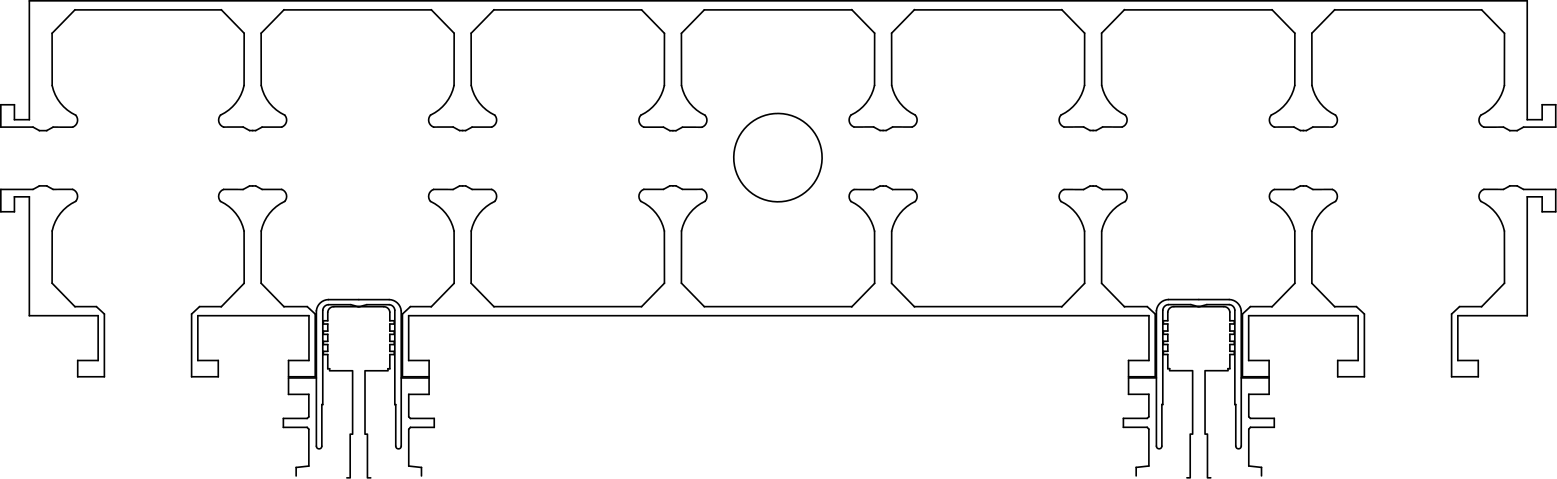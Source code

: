 <?xml version="1.0"?>
<!DOCTYPE ipe SYSTEM "ipe.dtd">
<ipe version="70005" creator="Ipe 7.1.4">
<info created="D:20150716211205" modified="D:20150717142606"/>
<ipestyle name="basic">
<symbol name="arrow/arc(spx)">
<path stroke="sym-stroke" fill="sym-stroke" pen="sym-pen">
0 0 m
-1 0.333 l
-1 -0.333 l
h
</path>
</symbol>
<symbol name="arrow/farc(spx)">
<path stroke="sym-stroke" fill="white" pen="sym-pen">
0 0 m
-1 0.333 l
-1 -0.333 l
h
</path>
</symbol>
<symbol name="mark/circle(sx)" transformations="translations">
<path fill="sym-stroke">
0.6 0 0 0.6 0 0 e
0.4 0 0 0.4 0 0 e
</path>
</symbol>
<symbol name="mark/disk(sx)" transformations="translations">
<path fill="sym-stroke">
0.6 0 0 0.6 0 0 e
</path>
</symbol>
<symbol name="mark/fdisk(sfx)" transformations="translations">
<group>
<path fill="sym-fill">
0.5 0 0 0.5 0 0 e
</path>
<path fill="sym-stroke" fillrule="eofill">
0.6 0 0 0.6 0 0 e
0.4 0 0 0.4 0 0 e
</path>
</group>
</symbol>
<symbol name="mark/box(sx)" transformations="translations">
<path fill="sym-stroke" fillrule="eofill">
-0.6 -0.6 m
0.6 -0.6 l
0.6 0.6 l
-0.6 0.6 l
h
-0.4 -0.4 m
0.4 -0.4 l
0.4 0.4 l
-0.4 0.4 l
h
</path>
</symbol>
<symbol name="mark/square(sx)" transformations="translations">
<path fill="sym-stroke">
-0.6 -0.6 m
0.6 -0.6 l
0.6 0.6 l
-0.6 0.6 l
h
</path>
</symbol>
<symbol name="mark/fsquare(sfx)" transformations="translations">
<group>
<path fill="sym-fill">
-0.5 -0.5 m
0.5 -0.5 l
0.5 0.5 l
-0.5 0.5 l
h
</path>
<path fill="sym-stroke" fillrule="eofill">
-0.6 -0.6 m
0.6 -0.6 l
0.6 0.6 l
-0.6 0.6 l
h
-0.4 -0.4 m
0.4 -0.4 l
0.4 0.4 l
-0.4 0.4 l
h
</path>
</group>
</symbol>
<symbol name="mark/cross(sx)" transformations="translations">
<group>
<path fill="sym-stroke">
-0.43 -0.57 m
0.57 0.43 l
0.43 0.57 l
-0.57 -0.43 l
h
</path>
<path fill="sym-stroke">
-0.43 0.57 m
0.57 -0.43 l
0.43 -0.57 l
-0.57 0.43 l
h
</path>
</group>
</symbol>
<symbol name="arrow/fnormal(spx)">
<path stroke="sym-stroke" fill="white" pen="sym-pen">
0 0 m
-1 0.333 l
-1 -0.333 l
h
</path>
</symbol>
<symbol name="arrow/pointed(spx)">
<path stroke="sym-stroke" fill="sym-stroke" pen="sym-pen">
0 0 m
-1 0.333 l
-0.8 0 l
-1 -0.333 l
h
</path>
</symbol>
<symbol name="arrow/fpointed(spx)">
<path stroke="sym-stroke" fill="white" pen="sym-pen">
0 0 m
-1 0.333 l
-0.8 0 l
-1 -0.333 l
h
</path>
</symbol>
<symbol name="arrow/linear(spx)">
<path stroke="sym-stroke" pen="sym-pen">
-1 0.333 m
0 0 l
-1 -0.333 l
</path>
</symbol>
<symbol name="arrow/fdouble(spx)">
<path stroke="sym-stroke" fill="white" pen="sym-pen">
0 0 m
-1 0.333 l
-1 -0.333 l
h
-1 0 m
-2 0.333 l
-2 -0.333 l
h
</path>
</symbol>
<symbol name="arrow/double(spx)">
<path stroke="sym-stroke" fill="sym-stroke" pen="sym-pen">
0 0 m
-1 0.333 l
-1 -0.333 l
h
-1 0 m
-2 0.333 l
-2 -0.333 l
h
</path>
</symbol>
<pen name="heavier" value="0.8"/>
<pen name="fat" value="1.2"/>
<pen name="ultrafat" value="2"/>
<symbolsize name="large" value="5"/>
<symbolsize name="small" value="2"/>
<symbolsize name="tiny" value="1.1"/>
<arrowsize name="large" value="10"/>
<arrowsize name="small" value="5"/>
<arrowsize name="tiny" value="3"/>
<color name="red" value="1 0 0"/>
<color name="green" value="0 1 0"/>
<color name="blue" value="0 0 1"/>
<color name="yellow" value="1 1 0"/>
<color name="orange" value="1 0.647 0"/>
<color name="gold" value="1 0.843 0"/>
<color name="purple" value="0.627 0.125 0.941"/>
<color name="gray" value="0.745"/>
<color name="brown" value="0.647 0.165 0.165"/>
<color name="navy" value="0 0 0.502"/>
<color name="pink" value="1 0.753 0.796"/>
<color name="seagreen" value="0.18 0.545 0.341"/>
<color name="turquoise" value="0.251 0.878 0.816"/>
<color name="violet" value="0.933 0.51 0.933"/>
<color name="darkblue" value="0 0 0.545"/>
<color name="darkcyan" value="0 0.545 0.545"/>
<color name="darkgray" value="0.663"/>
<color name="darkgreen" value="0 0.392 0"/>
<color name="darkmagenta" value="0.545 0 0.545"/>
<color name="darkorange" value="1 0.549 0"/>
<color name="darkred" value="0.545 0 0"/>
<color name="lightblue" value="0.678 0.847 0.902"/>
<color name="lightcyan" value="0.878 1 1"/>
<color name="lightgray" value="0.827"/>
<color name="lightgreen" value="0.565 0.933 0.565"/>
<color name="lightyellow" value="1 1 0.878"/>
<dashstyle name="dashed" value="[4] 0"/>
<dashstyle name="dotted" value="[1 3] 0"/>
<dashstyle name="dash dotted" value="[4 2 1 2] 0"/>
<dashstyle name="dash dot dotted" value="[4 2 1 2 1 2] 0"/>
<textsize name="large" value="\large"/>
<textsize name="Large" value="\Large"/>
<textsize name="LARGE" value="\LARGE"/>
<textsize name="huge" value="\huge"/>
<textsize name="Huge" value="\Huge"/>
<textsize name="small" value="\small"/>
<textsize name="footnote" value="\footnotesize"/>
<textsize name="tiny" value="\tiny"/>
<textstyle name="center" begin="\begin{center}" end="\end{center}"/>
<textstyle name="itemize" begin="\begin{itemize}" end="\end{itemize}"/>
<textstyle name="item" begin="\begin{itemize}\item{}" end="\end{itemize}"/>
<gridsize name="4 pts" value="4"/>
<gridsize name="8 pts (~3 mm)" value="8"/>
<gridsize name="16 pts (~6 mm)" value="16"/>
<gridsize name="32 pts (~12 mm)" value="32"/>
<gridsize name="10 pts (~3.5 mm)" value="10"/>
<gridsize name="20 pts (~7 mm)" value="20"/>
<gridsize name="14 pts (~5 mm)" value="14"/>
<gridsize name="28 pts (~10 mm)" value="28"/>
<gridsize name="56 pts (~20 mm)" value="56"/>
<anglesize name="90 deg" value="90"/>
<anglesize name="60 deg" value="60"/>
<anglesize name="45 deg" value="45"/>
<anglesize name="30 deg" value="30"/>
<anglesize name="22.5 deg" value="22.5"/>
<tiling name="falling" angle="-60" step="4" width="1"/>
<tiling name="rising" angle="30" step="4" width="1"/>
</ipestyle>
<page>
<layer name="alpha"/>
<view layers="alpha" active="alpha"/>
<path layer="alpha" stroke="black" pen="0.6" cap="1">
49.0254 599.06 m
56.7126 599.06 l
93.861 599.06 m
101.711 599.06 l
124.218 599.06 m
132.623 599.06 l
169.761 599.06 m
177.311 599.06 l
199.818 599.06 m
252.982 599.06 l
275.558 599.06 m
328.711 599.06 l
351.16 599.06 m
404.309 599.06 l
426.763 599.06 m
435.027 599.06 l
472.161 599.06 m
479.984 599.06 l
502.473 599.06 m
510.315 599.06 l
547.461 599.06 m
555.408 599.06 l
</path>
<path stroke="black" pen="0.6" cap="1">
261.211 607.501 m
252.947 599.024 l
</path>
<path stroke="black" pen="0.6" cap="1">
261.211 607.501 m
261.183 626.304 l
</path>
<path stroke="black" pen="0.6" cap="1">
261.183 626.304 m
15.2113 0 0 15.2113 246.295 623.184 252.703 636.98 a
</path>
<path stroke="black" pen="0.6" cap="1">
252.703 636.98 m
2.67979 0 0 -2.67979 254.704 638.763 253.796 641.285 a
</path>
<path stroke="black" pen="0.6" cap="1">
253.796 641.285 m
260.845 641.275 l
</path>
<path stroke="black" pen="0.6" cap="1">
260.845 641.275 m
263.176 642.543 l
</path>
<path stroke="black" pen="0.6" cap="1">
263.176 642.543 m
264.322 642.543 l
</path>
<path matrix="-1 0 0 1 528.533 0.00665393" stroke="black" pen="0.6" cap="1">
261.211 607.501 m
252.947 599.024 l
</path>
<path matrix="-1 0 0 1 528.533 0.00665393" stroke="black" pen="0.6" cap="1">
261.211 607.501 m
261.183 626.304 l
</path>
<path matrix="-1 0 0 1 528.533 0.00665393" stroke="black" pen="0.6" cap="1">
261.183 626.304 m
15.2113 0 0 15.2113 246.295 623.184 252.703 636.98 a
</path>
<path matrix="-1 0 0 1 528.533 0.00665393" stroke="black" pen="0.6" cap="1">
252.703 636.98 m
2.67979 0 0 -2.67979 254.704 638.763 253.796 641.285 a
</path>
<path matrix="-1 0 0 1 528.533 0.00665393" stroke="black" pen="0.6" cap="1">
253.796 641.285 m
260.845 641.275 l
</path>
<path matrix="-1 0 0 1 528.533 0.00665393" stroke="black" pen="0.6" cap="1">
260.845 641.275 m
263.176 642.543 l
</path>
<path matrix="-1 0 0 1 528.533 0.00665393" stroke="black" pen="0.6" cap="1">
263.176 642.543 m
264.322 642.543 l
</path>
<path matrix="1 0 0 1 -75.7053 -0.0353415" stroke="black" pen="0.6" cap="1">
261.211 607.501 m
252.947 599.024 l
</path>
<path matrix="1 0 0 1 -75.7053 -0.0353415" stroke="black" pen="0.6" cap="1">
261.211 607.501 m
261.183 626.304 l
</path>
<path matrix="1 0 0 1 -75.7053 -0.0353415" stroke="black" pen="0.6" cap="1">
261.183 626.304 m
15.2113 0 0 15.2113 246.295 623.184 252.703 636.98 a
</path>
<path matrix="1 0 0 1 -75.7053 -0.0353415" stroke="black" pen="0.6" cap="1">
252.703 636.98 m
2.67979 0 0 -2.67979 254.704 638.763 253.796 641.285 a
</path>
<path matrix="1 0 0 1 -75.7053 -0.0353415" stroke="black" pen="0.6" cap="1">
253.796 641.285 m
260.845 641.275 l
</path>
<path matrix="1 0 0 1 -75.7053 -0.0353415" stroke="black" pen="0.6" cap="1">
260.845 641.275 m
263.176 642.543 l
</path>
<path matrix="1 0 0 1 -75.7053 -0.0353415" stroke="black" pen="0.6" cap="1">
263.176 642.543 m
264.322 642.543 l
</path>
<path matrix="-1 0 0 1 452.828 -0.0286876" stroke="black" pen="0.6" cap="1">
261.211 607.501 m
252.947 599.024 l
</path>
<path matrix="-1 0 0 1 452.828 -0.0286876" stroke="black" pen="0.6" cap="1">
261.211 607.501 m
261.183 626.304 l
</path>
<path matrix="-1 0 0 1 452.828 -0.0286876" stroke="black" pen="0.6" cap="1">
261.183 626.304 m
15.2113 0 0 15.2113 246.295 623.184 252.703 636.98 a
</path>
<path matrix="-1 0 0 1 452.828 -0.0286876" stroke="black" pen="0.6" cap="1">
252.703 636.98 m
2.67979 0 0 -2.67979 254.704 638.763 253.796 641.285 a
</path>
<path matrix="-1 0 0 1 452.828 -0.0286876" stroke="black" pen="0.6" cap="1">
253.796 641.285 m
260.845 641.275 l
</path>
<path matrix="-1 0 0 1 452.828 -0.0286876" stroke="black" pen="0.6" cap="1">
260.845 641.275 m
263.176 642.543 l
</path>
<path matrix="-1 0 0 1 452.828 -0.0286876" stroke="black" pen="0.6" cap="1">
263.176 642.543 m
264.322 642.543 l
</path>
<path matrix="1 0 0 1 -151.305 -0.0351654" stroke="black" pen="0.6" cap="1">
261.211 607.501 m
252.947 599.024 l
</path>
<path matrix="1 0 0 1 -151.305 -0.0351654" stroke="black" pen="0.6" cap="1">
261.211 607.501 m
261.183 626.304 l
</path>
<path matrix="1 0 0 1 -151.305 -0.0351654" stroke="black" pen="0.6" cap="1">
261.183 626.304 m
15.2113 0 0 15.2113 246.295 623.184 252.703 636.98 a
</path>
<path matrix="1 0 0 1 -151.305 -0.0351654" stroke="black" pen="0.6" cap="1">
252.703 636.98 m
2.67979 0 0 -2.67979 254.704 638.763 253.796 641.285 a
</path>
<path matrix="1 0 0 1 -151.305 -0.0351654" stroke="black" pen="0.6" cap="1">
253.796 641.285 m
260.845 641.275 l
</path>
<path matrix="1 0 0 1 -151.305 -0.0351654" stroke="black" pen="0.6" cap="1">
260.845 641.275 m
263.176 642.543 l
</path>
<path matrix="1 0 0 1 -151.305 -0.0351654" stroke="black" pen="0.6" cap="1">
263.176 642.543 m
264.322 642.543 l
</path>
<path matrix="-1 0 0 1 377.228 -0.0285115" stroke="black" pen="0.6" cap="1">
261.211 607.501 m
252.947 599.024 l
</path>
<path matrix="-1 0 0 1 377.228 -0.0285115" stroke="black" pen="0.6" cap="1">
261.211 607.501 m
261.183 626.304 l
</path>
<path matrix="-1 0 0 1 377.228 -0.0285115" stroke="black" pen="0.6" cap="1">
261.183 626.304 m
15.2113 0 0 15.2113 246.295 623.184 252.703 636.98 a
</path>
<path matrix="-1 0 0 1 377.228 -0.0285115" stroke="black" pen="0.6" cap="1">
252.703 636.98 m
2.67979 0 0 -2.67979 254.704 638.763 253.796 641.285 a
</path>
<path matrix="-1 0 0 1 377.228 -0.0285115" stroke="black" pen="0.6" cap="1">
253.796 641.285 m
260.845 641.275 l
</path>
<path matrix="-1 0 0 1 377.228 -0.0285115" stroke="black" pen="0.6" cap="1">
260.845 641.275 m
263.176 642.543 l
</path>
<path matrix="-1 0 0 1 377.228 -0.0285115" stroke="black" pen="0.6" cap="1">
263.176 642.543 m
264.322 642.543 l
</path>
<path matrix="1 0 0 1 75.6658 -0.0648632" stroke="black" pen="0.6" cap="1">
261.211 607.501 m
252.947 599.024 l
</path>
<path matrix="1 0 0 1 75.6658 -0.0648632" stroke="black" pen="0.6" cap="1">
261.211 607.501 m
261.183 626.304 l
</path>
<path matrix="1 0 0 1 75.6658 -0.0648632" stroke="black" pen="0.6" cap="1">
261.183 626.304 m
15.2113 0 0 15.2113 246.295 623.184 252.703 636.98 a
</path>
<path matrix="1 0 0 1 75.6658 -0.0648632" stroke="black" pen="0.6" cap="1">
252.703 636.98 m
2.67979 0 0 -2.67979 254.704 638.763 253.796 641.285 a
</path>
<path matrix="1 0 0 1 75.6658 -0.0648632" stroke="black" pen="0.6" cap="1">
253.796 641.285 m
260.845 641.275 l
</path>
<path matrix="1 0 0 1 75.6658 -0.0648632" stroke="black" pen="0.6" cap="1">
260.845 641.275 m
263.176 642.543 l
</path>
<path matrix="1 0 0 1 75.6658 -0.0648632" stroke="black" pen="0.6" cap="1">
263.176 642.543 m
264.322 642.543 l
</path>
<path matrix="-1 0 0 1 604.199 -0.0582092" stroke="black" pen="0.6" cap="1">
261.211 607.501 m
252.947 599.024 l
</path>
<path matrix="-1 0 0 1 604.199 -0.0582092" stroke="black" pen="0.6" cap="1">
261.211 607.501 m
261.183 626.304 l
</path>
<path matrix="-1 0 0 1 604.199 -0.0582092" stroke="black" pen="0.6" cap="1">
261.183 626.304 m
15.2113 0 0 15.2113 246.295 623.184 252.703 636.98 a
</path>
<path matrix="-1 0 0 1 604.199 -0.0582092" stroke="black" pen="0.6" cap="1">
252.703 636.98 m
2.67979 0 0 -2.67979 254.704 638.763 253.796 641.285 a
</path>
<path matrix="-1 0 0 1 604.199 -0.0582092" stroke="black" pen="0.6" cap="1">
253.796 641.285 m
260.845 641.275 l
</path>
<path matrix="-1 0 0 1 604.199 -0.0582092" stroke="black" pen="0.6" cap="1">
260.845 641.275 m
263.176 642.543 l
</path>
<path matrix="-1 0 0 1 604.199 -0.0582092" stroke="black" pen="0.6" cap="1">
263.176 642.543 m
264.322 642.543 l
</path>
<path matrix="1 0 0 1 151.266 -0.0623741" stroke="black" pen="0.6" cap="1">
261.211 607.501 m
252.947 599.024 l
</path>
<path matrix="1 0 0 1 151.266 -0.0623741" stroke="black" pen="0.6" cap="1">
261.211 607.501 m
261.183 626.304 l
</path>
<path matrix="1 0 0 1 151.266 -0.0623741" stroke="black" pen="0.6" cap="1">
261.183 626.304 m
15.2113 0 0 15.2113 246.295 623.184 252.703 636.98 a
</path>
<path matrix="1 0 0 1 151.266 -0.0623741" stroke="black" pen="0.6" cap="1">
252.703 636.98 m
2.67979 0 0 -2.67979 254.704 638.763 253.796 641.285 a
</path>
<path matrix="1 0 0 1 151.266 -0.0623741" stroke="black" pen="0.6" cap="1">
253.796 641.285 m
260.845 641.275 l
</path>
<path matrix="1 0 0 1 151.266 -0.0623741" stroke="black" pen="0.6" cap="1">
260.845 641.275 m
263.176 642.543 l
</path>
<path matrix="1 0 0 1 151.266 -0.0623741" stroke="black" pen="0.6" cap="1">
263.176 642.543 m
264.322 642.543 l
</path>
<path matrix="-1 0 0 1 679.799 -0.0557201" stroke="black" pen="0.6" cap="1">
261.211 607.501 m
252.947 599.024 l
</path>
<path matrix="-1 0 0 1 679.799 -0.0557201" stroke="black" pen="0.6" cap="1">
261.211 607.501 m
261.183 626.304 l
</path>
<path matrix="-1 0 0 1 679.799 -0.0557201" stroke="black" pen="0.6" cap="1">
261.183 626.304 m
15.2113 0 0 15.2113 246.295 623.184 252.703 636.98 a
</path>
<path matrix="-1 0 0 1 679.799 -0.0557201" stroke="black" pen="0.6" cap="1">
252.703 636.98 m
2.67979 0 0 -2.67979 254.704 638.763 253.796 641.285 a
</path>
<path matrix="-1 0 0 1 679.799 -0.0557201" stroke="black" pen="0.6" cap="1">
253.796 641.285 m
260.845 641.275 l
</path>
<path matrix="-1 0 0 1 679.799 -0.0557201" stroke="black" pen="0.6" cap="1">
260.845 641.275 m
263.176 642.543 l
</path>
<path matrix="-1 0 0 1 679.799 -0.0557201" stroke="black" pen="0.6" cap="1">
263.176 642.543 m
264.322 642.543 l
</path>
<path matrix="1 0 0 1 226.959 -0.0441042" stroke="black" pen="0.6" cap="1">
261.211 607.501 m
252.947 599.024 l
</path>
<path matrix="1 0 0 1 226.959 -0.0441042" stroke="black" pen="0.6" cap="1">
261.211 607.501 m
261.183 626.304 l
</path>
<path matrix="1 0 0 1 226.959 -0.0441042" stroke="black" pen="0.6" cap="1">
261.183 626.304 m
15.2113 0 0 15.2113 246.295 623.184 252.703 636.98 a
</path>
<path matrix="1 0 0 1 226.959 -0.0441042" stroke="black" pen="0.6" cap="1">
252.703 636.98 m
2.67979 0 0 -2.67979 254.704 638.763 253.796 641.285 a
</path>
<path matrix="1 0 0 1 226.959 -0.0441042" stroke="black" pen="0.6" cap="1">
253.796 641.285 m
260.845 641.275 l
</path>
<path matrix="1 0 0 1 226.959 -0.0441042" stroke="black" pen="0.6" cap="1">
260.845 641.275 m
263.176 642.543 l
</path>
<path matrix="1 0 0 1 226.959 -0.0441042" stroke="black" pen="0.6" cap="1">
263.176 642.543 m
264.322 642.543 l
</path>
<path matrix="-1 0 0 1 755.492 -0.0374502" stroke="black" pen="0.6" cap="1">
261.211 607.501 m
252.947 599.024 l
</path>
<path matrix="-1 0 0 1 755.492 -0.0374502" stroke="black" pen="0.6" cap="1">
261.211 607.501 m
261.183 626.304 l
</path>
<path matrix="-1 0 0 1 755.492 -0.0374502" stroke="black" pen="0.6" cap="1">
261.183 626.304 m
15.2113 0 0 15.2113 246.295 623.184 252.703 636.98 a
</path>
<path matrix="-1 0 0 1 755.492 -0.0374502" stroke="black" pen="0.6" cap="1">
252.703 636.98 m
2.67979 0 0 -2.67979 254.704 638.763 253.796 641.285 a
</path>
<path matrix="-1 0 0 1 755.492 -0.0374502" stroke="black" pen="0.6" cap="1">
253.796 641.285 m
260.845 641.275 l
</path>
<path matrix="-1 0 0 1 755.492 -0.0374502" stroke="black" pen="0.6" cap="1">
260.845 641.275 m
263.176 642.543 l
</path>
<path matrix="-1 0 0 1 755.492 -0.0374502" stroke="black" pen="0.6" cap="1">
263.176 642.543 m
264.322 642.543 l
</path>
<path stroke="black" pen="0.6" cap="1">
40.7614 607.489 m
49.0254 599.012 l
</path>
<path matrix="-1 0 0 1 301.972 -0.0116928" stroke="black" pen="0.6" cap="1">
261.211 607.501 m
261.183 626.304 l
</path>
<path matrix="-1 0 0 1 301.972 -0.0116928" stroke="black" pen="0.6" cap="1">
261.183 626.304 m
15.2113 0 0 15.2113 246.295 623.184 252.703 636.98 a
</path>
<path matrix="-1 0 0 1 301.972 -0.0116928" stroke="black" pen="0.6" cap="1">
252.703 636.98 m
2.67979 0 0 -2.67979 254.704 638.763 253.796 641.285 a
</path>
<path matrix="-1 0 0 1 301.972 -0.0116928" stroke="black" pen="0.6" cap="1">
253.796 641.285 m
260.845 641.275 l
</path>
<path matrix="-1 0 0 1 301.972 -0.0116928" stroke="black" pen="0.6" cap="1">
260.845 641.275 m
263.176 642.543 l
</path>
<path matrix="1 0 0 1 0.1 0" stroke="black" pen="0.6" cap="1">
38.7964 642.531 m
36.05 642.531 l
</path>
<path matrix="1 0 0 1 -226.949 -0.0115943" stroke="black" pen="0.6" cap="1">
260.845 641.275 m
263.176 642.543 l
</path>
<path stroke="black" pen="0.6" cap="1">
33.896 641.26 m
22.309 641.26 l
</path>
<path stroke="black" pen="0.6" cap="1">
22.309 641.26 m
22.309 633.206 l
</path>
<path stroke="black" pen="0.6" cap="1">
22.309 633.206 m
27.2027 633.206 l
</path>
<path stroke="black" pen="0.6" cap="1">
32.5748 638.595 m
32.5748 595.8 l
</path>
<path stroke="black" pen="0.6" cap="1">
32.5748 638.595 m
27.2027 638.595 l
</path>
<path stroke="black" pen="0.6" cap="1">
27.2027 638.595 m
27.2027 633.206 l
</path>
<path matrix="1 0 0 1 302.414 -0.0118619" stroke="black" pen="0.6" cap="1">
261.211 607.501 m
252.947 599.024 l
</path>
<path matrix="1 0 0 1 302.414 -0.0118619" stroke="black" pen="0.6" cap="1">
261.211 607.501 m
261.183 626.304 l
</path>
<path matrix="1 0 0 1 302.414 -0.0118619" stroke="black" pen="0.6" cap="1">
261.183 626.304 m
15.2113 0 0 15.2113 246.295 623.184 252.703 636.98 a
</path>
<path matrix="1 0 0 1 302.414 -0.0118619" stroke="black" pen="0.6" cap="1">
252.703 636.98 m
2.67979 0 0 -2.67979 254.704 638.763 253.796 641.285 a
</path>
<path matrix="1 0 0 1 302.414 -0.0118619" stroke="black" pen="0.6" cap="1">
253.796 641.285 m
260.845 641.275 l
</path>
<path matrix="1 0 0 1 302.414 -0.0118619" stroke="black" pen="0.6" cap="1">
260.845 641.275 m
263.176 642.543 l
</path>
<path matrix="-1 0 0 1 604.286 -0.00016908" stroke="black" pen="0.6" cap="1">
38.7964 642.531 m
36.05 642.531 l
</path>
<path matrix="-1 0 0 1 831.335 -0.0117634" stroke="black" pen="0.6" cap="1">
260.845 641.275 m
263.176 642.543 l
</path>
<path matrix="-1 0 0 1 604.386 -0.00016908" stroke="black" pen="0.6" cap="1">
33.896 641.26 m
22.309 641.26 l
</path>
<path matrix="-1 0 0 1 604.386 -0.00016908" stroke="black" pen="0.6" cap="1">
22.309 641.26 m
22.309 633.206 l
</path>
<path matrix="-1 0 0 1 604.386 -0.00016908" stroke="black" pen="0.6" cap="1">
22.309 633.206 m
27.2027 633.206 l
</path>
<path stroke="black" pen="0.6" cap="1">
571.811 638.595 m
571.811 595.8 l
</path>
<path matrix="-1 0 0 1 604.386 -0.00016908" stroke="black" pen="0.6" cap="1">
32.5748 638.595 m
27.2027 638.595 l
</path>
<path matrix="-1 0 0 1 604.386 -0.00016908" stroke="black" pen="0.6" cap="1">
27.2027 638.595 m
27.2027 633.206 l
</path>
<path matrix="1 0 0 1 -0.4 1.3" stroke="black" pen="0.6" cap="1">
0.265908 15.9013 -15.9013 0.265908 302.466 651.396 e
</path>
<path stroke="black" pen="0.6" cap="1">
32.5748 595.8 m
57.3408 595.8 l
93.2332 595.8 m
133.241 595.8 l
169.133 595.8 m
435.641 595.8 l
471.533 595.8 m
510.941 595.8 l
546.833 595.8 m
571.811 595.8 l
</path>
<path stroke="black" pen="0.6" cap="1">
59.586 596.399 m
59.586 573.808 l
</path>
<path stroke="black" pen="0.6" cap="1">
57.3408 579.667 m
49.9884 579.667 l
</path>
<path stroke="black" pen="0.6" cap="1">
49.9884 579.667 m
49.9884 573.808 l
</path>
<path stroke="black" pen="0.6" cap="1">
59.586 596.399 m
56.7126 599.06 l
</path>
<path stroke="black" pen="0.6" cap="1">
57.3408 595.8 m
57.3408 579.667 l
</path>
<path stroke="black" pen="0.6" cap="1">
49.9884 573.808 m
59.586 573.808 l
</path>
<path matrix="-1 0 0 1 150.574 0.00037986" stroke="black" pen="0.6" cap="1">
59.586 596.399 m
59.586 573.808 l
</path>
<path matrix="-1 0 0 1 150.574 0.00037986" stroke="black" pen="0.6" cap="1">
57.3408 579.667 m
49.9884 579.667 l
</path>
<path matrix="-1 0 0 1 150.574 0.00037986" stroke="black" pen="0.6" cap="1">
49.9884 579.667 m
49.9884 573.808 l
</path>
<path matrix="-1 0 0 1 150.574 0.00037986" stroke="black" pen="0.6" cap="1">
59.586 596.399 m
56.7126 599.06 l
</path>
<path matrix="-1 0 0 1 150.574 0.00037986" stroke="black" pen="0.6" cap="1">
57.3408 595.8 m
57.3408 579.667 l
</path>
<path matrix="-1 0 0 1 150.574 0.00037986" stroke="black" pen="0.6" cap="1">
49.9884 573.808 m
59.586 573.808 l
</path>
<path matrix="1 0 0 1 75.8999 -0.00004234" stroke="black" pen="0.6" cap="1">
59.586 596.399 m
59.586 573.808 l
</path>
<path matrix="1 0 0 1 75.8999 -0.00004234" stroke="black" pen="0.6" cap="1">
57.3408 579.667 m
49.9884 579.667 l
</path>
<path matrix="1 0 0 1 75.8999 -0.00004234" stroke="black" pen="0.6" cap="1">
49.9884 579.667 m
49.9884 573.808 l
</path>
<path stroke="black" pen="0.6" cap="1">
135.486 596.399 m
132.613 599.06 l
</path>
<path stroke="black" pen="0.6" cap="1">
133.241 595.8 m
133.241 579.667 l
</path>
<path matrix="1 0 0 1 75.8999 -0.00004234" stroke="black" pen="0.6" cap="1">
49.9884 573.808 m
59.586 573.808 l
</path>
<path matrix="-1 0 0 1 226.474 0.00033752" stroke="black" pen="0.6" cap="1">
59.586 596.399 m
59.586 573.808 l
</path>
<path matrix="-1 0 0 1 226.474 0.00033752" stroke="black" pen="0.6" cap="1">
57.3408 579.667 m
49.9884 579.667 l
</path>
<path matrix="-1 0 0 1 226.474 0.00033752" stroke="black" pen="0.6" cap="1">
49.9884 579.667 m
49.9884 573.808 l
</path>
<path matrix="-1 0 0 1 226.474 0.00033752" stroke="black" pen="0.6" cap="1">
59.586 596.399 m
56.7126 599.06 l
</path>
<path matrix="-1 0 0 1 226.474 0.00033752" stroke="black" pen="0.6" cap="1">
57.3408 595.8 m
57.3408 579.667 l
</path>
<path matrix="-1 0 0 1 226.474 0.00033752" stroke="black" pen="0.6" cap="1">
49.9884 573.808 m
59.586 573.808 l
</path>
<path matrix="1 0 0 1 378.3 -0.00019247" stroke="black" pen="0.6" cap="1">
59.586 596.399 m
59.586 573.808 l
</path>
<path matrix="1 0 0 1 378.3 -0.00019247" stroke="black" pen="0.6" cap="1">
57.3408 579.667 m
49.9884 579.667 l
</path>
<path matrix="1 0 0 1 378.3 -0.00019247" stroke="black" pen="0.6" cap="1">
49.9884 579.667 m
49.9884 573.808 l
</path>
<path matrix="1 0 0 1 378.3 -0.00019247" stroke="black" pen="0.6" cap="1">
59.586 596.399 m
56.7126 599.06 l
</path>
<path stroke="black" pen="0.6" cap="1">
435.641 595.8 m
435.641 579.667 l
</path>
<path matrix="1 0 0 1 378.3 -0.00019247" stroke="black" pen="0.6" cap="1">
49.9884 573.808 m
59.586 573.808 l
</path>
<path matrix="-1 0 0 1 528.874 0.00018739" stroke="black" pen="0.6" cap="1">
59.586 596.399 m
59.586 573.808 l
</path>
<path matrix="-1 0 0 1 528.874 0.00018739" stroke="black" pen="0.6" cap="1">
57.3408 579.667 m
49.9884 579.667 l
</path>
<path matrix="-1 0 0 1 528.874 0.00018739" stroke="black" pen="0.6" cap="1">
49.9884 579.667 m
49.9884 573.808 l
</path>
<path matrix="-1 0 0 1 528.874 0.00018739" stroke="black" pen="0.6" cap="1">
59.586 596.399 m
56.7126 599.06 l
</path>
<path matrix="-1 0 0 1 528.874 0.00018739" stroke="black" pen="0.6" cap="1">
57.3408 595.8 m
57.3408 579.667 l
</path>
<path matrix="-1 0 0 1 528.874 0.00018739" stroke="black" pen="0.6" cap="1">
49.9884 573.808 m
59.586 573.808 l
</path>
<path matrix="1 0 0 1 453.6 -0.00019155" stroke="black" pen="0.6" cap="1">
59.586 596.399 m
59.586 573.808 l
</path>
<path matrix="1 0 0 1 453.6 -0.00019155" stroke="black" pen="0.6" cap="1">
57.3408 579.667 m
49.9884 579.667 l
</path>
<path matrix="1 0 0 1 453.6 -0.00019155" stroke="black" pen="0.6" cap="1">
49.9884 579.667 m
49.9884 573.808 l
</path>
<path matrix="1 0 0 1 453.6 -0.00019155" stroke="black" pen="0.6" cap="1">
59.586 596.399 m
56.7126 599.06 l
</path>
<path stroke="black" pen="0.6" cap="1">
510.941 595.8 m
510.941 579.667 l
</path>
<path matrix="1 0 0 1 453.6 -0.00019155" stroke="black" pen="0.6" cap="1">
49.9884 573.808 m
59.586 573.808 l
</path>
<path matrix="-1 0 0 1 604.174 0.00018831" stroke="black" pen="0.6" cap="1">
59.586 596.399 m
59.586 573.808 l
</path>
<path matrix="-1 0 0 1 604.174 0.00018831" stroke="black" pen="0.6" cap="1">
57.3408 579.667 m
49.9884 579.667 l
</path>
<path matrix="-1 0 0 1 604.174 0.00018831" stroke="black" pen="0.6" cap="1">
49.9884 579.667 m
49.9884 573.808 l
</path>
<path matrix="-1 0 0 1 604.174 0.00018831" stroke="black" pen="0.6" cap="1">
59.586 596.399 m
56.7126 599.06 l
</path>
<path matrix="-1 0 0 1 604.174 0.00018831" stroke="black" pen="0.6" cap="1">
57.3408 595.8 m
57.3408 579.667 l
</path>
<path matrix="-1 0 0 1 604.174 0.00018831" stroke="black" pen="0.6" cap="1">
49.9884 573.808 m
59.586 573.808 l
</path>
<path matrix="1 0 0 -1 0 1304.95" stroke="black" pen="0.6" cap="1">
49.0254 599.06 m
101.711 599.06 l
124.218 599.06 m
177.311 599.06 l
199.818 599.06 m
252.982 599.06 l
275.558 599.06 m
328.711 599.06 l
351.16 599.06 m
404.309 599.06 l
426.763 599.06 m
479.984 599.06 l
502.473 599.06 m
555.408 599.06 l
</path>
<path matrix="1 0 0 -1 0 1304.95" stroke="black" pen="0.6" cap="1">
261.211 607.501 m
252.947 599.024 l
</path>
<path matrix="1 0 0 -1 0 1304.95" stroke="black" pen="0.6" cap="1">
261.211 607.501 m
261.183 626.304 l
</path>
<path matrix="1 0 0 -1 0 1304.95" stroke="black" pen="0.6" cap="1">
261.183 626.304 m
15.2113 0 0 15.2113 246.295 623.184 252.703 636.98 a
</path>
<path matrix="1 0 0 -1 0 1304.95" stroke="black" pen="0.6" cap="1">
252.703 636.98 m
2.67979 0 0 -2.67979 254.704 638.763 253.796 641.285 a
</path>
<path matrix="1 0 0 -1 0 1304.95" stroke="black" pen="0.6" cap="1">
253.796 641.285 m
260.845 641.275 l
</path>
<path matrix="1 0 0 -1 0 1304.95" stroke="black" pen="0.6" cap="1">
260.845 641.275 m
263.176 642.543 l
</path>
<path matrix="1 0 0 -1 0 1304.95" stroke="black" pen="0.6" cap="1">
263.176 642.543 m
264.322 642.543 l
</path>
<path matrix="-1 0 0 -1 528.533 1304.94" stroke="black" pen="0.6" cap="1">
261.211 607.501 m
252.947 599.024 l
</path>
<path matrix="-1 0 0 -1 528.533 1304.94" stroke="black" pen="0.6" cap="1">
261.211 607.501 m
261.183 626.304 l
</path>
<path matrix="-1 0 0 -1 528.533 1304.94" stroke="black" pen="0.6" cap="1">
261.183 626.304 m
15.2113 0 0 15.2113 246.295 623.184 252.703 636.98 a
</path>
<path matrix="-1 0 0 -1 528.533 1304.94" stroke="black" pen="0.6" cap="1">
252.703 636.98 m
2.67979 0 0 -2.67979 254.704 638.763 253.796 641.285 a
</path>
<path matrix="-1 0 0 -1 528.533 1304.94" stroke="black" pen="0.6" cap="1">
253.796 641.285 m
260.845 641.275 l
</path>
<path matrix="-1 0 0 -1 528.533 1304.94" stroke="black" pen="0.6" cap="1">
260.845 641.275 m
263.176 642.543 l
</path>
<path matrix="-1 0 0 -1 528.533 1304.94" stroke="black" pen="0.6" cap="1">
263.176 642.543 m
264.322 642.543 l
</path>
<path matrix="1 0 0 -1 -75.7053 1304.99" stroke="black" pen="0.6" cap="1">
261.211 607.501 m
252.947 599.024 l
</path>
<path matrix="1 0 0 -1 -75.7053 1304.99" stroke="black" pen="0.6" cap="1">
261.211 607.501 m
261.183 626.304 l
</path>
<path matrix="1 0 0 -1 -75.7053 1304.99" stroke="black" pen="0.6" cap="1">
261.183 626.304 m
15.2113 0 0 15.2113 246.295 623.184 252.703 636.98 a
</path>
<path matrix="1 0 0 -1 -75.7053 1304.99" stroke="black" pen="0.6" cap="1">
252.703 636.98 m
2.67979 0 0 -2.67979 254.704 638.763 253.796 641.285 a
</path>
<path matrix="1 0 0 -1 -75.7053 1304.99" stroke="black" pen="0.6" cap="1">
253.796 641.285 m
260.845 641.275 l
</path>
<path matrix="1 0 0 -1 -75.7053 1304.99" stroke="black" pen="0.6" cap="1">
260.845 641.275 m
263.176 642.543 l
</path>
<path matrix="1 0 0 -1 -75.7053 1304.99" stroke="black" pen="0.6" cap="1">
263.176 642.543 m
264.322 642.543 l
</path>
<path matrix="-1 0 0 -1 452.828 1304.98" stroke="black" pen="0.6" cap="1">
261.211 607.501 m
252.947 599.024 l
</path>
<path matrix="-1 0 0 -1 452.828 1304.98" stroke="black" pen="0.6" cap="1">
261.211 607.501 m
261.183 626.304 l
</path>
<path matrix="-1 0 0 -1 452.828 1304.98" stroke="black" pen="0.6" cap="1">
261.183 626.304 m
15.2113 0 0 15.2113 246.295 623.184 252.703 636.98 a
</path>
<path matrix="-1 0 0 -1 452.828 1304.98" stroke="black" pen="0.6" cap="1">
252.703 636.98 m
2.67979 0 0 -2.67979 254.704 638.763 253.796 641.285 a
</path>
<path matrix="-1 0 0 -1 452.828 1304.98" stroke="black" pen="0.6" cap="1">
253.796 641.285 m
260.845 641.275 l
</path>
<path matrix="-1 0 0 -1 452.828 1304.98" stroke="black" pen="0.6" cap="1">
260.845 641.275 m
263.176 642.543 l
</path>
<path matrix="-1 0 0 -1 452.828 1304.98" stroke="black" pen="0.6" cap="1">
263.176 642.543 m
264.322 642.543 l
</path>
<path matrix="1 0 0 -1 -151.305 1304.99" stroke="black" pen="0.6" cap="1">
261.211 607.501 m
252.947 599.024 l
</path>
<path matrix="1 0 0 -1 -151.305 1304.99" stroke="black" pen="0.6" cap="1">
261.211 607.501 m
261.183 626.304 l
</path>
<path matrix="1 0 0 -1 -151.305 1304.99" stroke="black" pen="0.6" cap="1">
261.183 626.304 m
15.2113 0 0 15.2113 246.295 623.184 252.703 636.98 a
</path>
<path matrix="1 0 0 -1 -151.305 1304.99" stroke="black" pen="0.6" cap="1">
252.703 636.98 m
2.67979 0 0 -2.67979 254.704 638.763 253.796 641.285 a
</path>
<path matrix="1 0 0 -1 -151.305 1304.99" stroke="black" pen="0.6" cap="1">
253.796 641.285 m
260.845 641.275 l
</path>
<path matrix="1 0 0 -1 -151.305 1304.99" stroke="black" pen="0.6" cap="1">
260.845 641.275 m
263.176 642.543 l
</path>
<path matrix="1 0 0 -1 -151.305 1304.99" stroke="black" pen="0.6" cap="1">
263.176 642.543 m
264.322 642.543 l
</path>
<path matrix="-1 0 0 -1 377.228 1304.98" stroke="black" pen="0.6" cap="1">
261.211 607.501 m
252.947 599.024 l
</path>
<path matrix="-1 0 0 -1 377.228 1304.98" stroke="black" pen="0.6" cap="1">
261.211 607.501 m
261.183 626.304 l
</path>
<path matrix="-1 0 0 -1 377.228 1304.98" stroke="black" pen="0.6" cap="1">
261.183 626.304 m
15.2113 0 0 15.2113 246.295 623.184 252.703 636.98 a
</path>
<path matrix="-1 0 0 -1 377.228 1304.98" stroke="black" pen="0.6" cap="1">
252.703 636.98 m
2.67979 0 0 -2.67979 254.704 638.763 253.796 641.285 a
</path>
<path matrix="-1 0 0 -1 377.228 1304.98" stroke="black" pen="0.6" cap="1">
253.796 641.285 m
260.845 641.275 l
</path>
<path matrix="-1 0 0 -1 377.228 1304.98" stroke="black" pen="0.6" cap="1">
260.845 641.275 m
263.176 642.543 l
</path>
<path matrix="-1 0 0 -1 377.228 1304.98" stroke="black" pen="0.6" cap="1">
263.176 642.543 m
264.322 642.543 l
</path>
<path matrix="1 0 0 -1 75.6658 1305.01" stroke="black" pen="0.6" cap="1">
261.211 607.501 m
252.947 599.024 l
</path>
<path matrix="1 0 0 -1 75.6658 1305.01" stroke="black" pen="0.6" cap="1">
261.211 607.501 m
261.183 626.304 l
</path>
<path matrix="1 0 0 -1 75.6658 1305.01" stroke="black" pen="0.6" cap="1">
261.183 626.304 m
15.2113 0 0 15.2113 246.295 623.184 252.703 636.98 a
</path>
<path matrix="1 0 0 -1 75.6658 1305.01" stroke="black" pen="0.6" cap="1">
252.703 636.98 m
2.67979 0 0 -2.67979 254.704 638.763 253.796 641.285 a
</path>
<path matrix="1 0 0 -1 75.6658 1305.01" stroke="black" pen="0.6" cap="1">
253.796 641.285 m
260.845 641.275 l
</path>
<path matrix="1 0 0 -1 75.6658 1305.01" stroke="black" pen="0.6" cap="1">
260.845 641.275 m
263.176 642.543 l
</path>
<path matrix="1 0 0 -1 75.6658 1305.01" stroke="black" pen="0.6" cap="1">
263.176 642.543 m
264.322 642.543 l
</path>
<path matrix="-1 0 0 -1 604.199 1305.01" stroke="black" pen="0.6" cap="1">
261.211 607.501 m
252.947 599.024 l
</path>
<path matrix="-1 0 0 -1 604.199 1305.01" stroke="black" pen="0.6" cap="1">
261.211 607.501 m
261.183 626.304 l
</path>
<path matrix="-1 0 0 -1 604.199 1305.01" stroke="black" pen="0.6" cap="1">
261.183 626.304 m
15.2113 0 0 15.2113 246.295 623.184 252.703 636.98 a
</path>
<path matrix="-1 0 0 -1 604.199 1305.01" stroke="black" pen="0.6" cap="1">
252.703 636.98 m
2.67979 0 0 -2.67979 254.704 638.763 253.796 641.285 a
</path>
<path matrix="-1 0 0 -1 604.199 1305.01" stroke="black" pen="0.6" cap="1">
253.796 641.285 m
260.845 641.275 l
</path>
<path matrix="-1 0 0 -1 604.199 1305.01" stroke="black" pen="0.6" cap="1">
260.845 641.275 m
263.176 642.543 l
</path>
<path matrix="-1 0 0 -1 604.199 1305.01" stroke="black" pen="0.6" cap="1">
263.176 642.543 m
264.322 642.543 l
</path>
<path matrix="1 0 0 -1 151.266 1305.01" stroke="black" pen="0.6" cap="1">
261.211 607.501 m
252.947 599.024 l
</path>
<path matrix="1 0 0 -1 151.266 1305.01" stroke="black" pen="0.6" cap="1">
261.211 607.501 m
261.183 626.304 l
</path>
<path matrix="1 0 0 -1 151.266 1305.01" stroke="black" pen="0.6" cap="1">
261.183 626.304 m
15.2113 0 0 15.2113 246.295 623.184 252.703 636.98 a
</path>
<path matrix="1 0 0 -1 151.266 1305.01" stroke="black" pen="0.6" cap="1">
252.703 636.98 m
2.67979 0 0 -2.67979 254.704 638.763 253.796 641.285 a
</path>
<path matrix="1 0 0 -1 151.266 1305.01" stroke="black" pen="0.6" cap="1">
253.796 641.285 m
260.845 641.275 l
</path>
<path matrix="1 0 0 -1 151.266 1305.01" stroke="black" pen="0.6" cap="1">
260.845 641.275 m
263.176 642.543 l
</path>
<path matrix="1 0 0 -1 151.266 1305.01" stroke="black" pen="0.6" cap="1">
263.176 642.543 m
264.322 642.543 l
</path>
<path matrix="-1 0 0 -1 679.799 1305.01" stroke="black" pen="0.6" cap="1">
261.211 607.501 m
252.947 599.024 l
</path>
<path matrix="-1 0 0 -1 679.799 1305.01" stroke="black" pen="0.6" cap="1">
261.211 607.501 m
261.183 626.304 l
</path>
<path matrix="-1 0 0 -1 679.799 1305.01" stroke="black" pen="0.6" cap="1">
261.183 626.304 m
15.2113 0 0 15.2113 246.295 623.184 252.703 636.98 a
</path>
<path matrix="-1 0 0 -1 679.799 1305.01" stroke="black" pen="0.6" cap="1">
252.703 636.98 m
2.67979 0 0 -2.67979 254.704 638.763 253.796 641.285 a
</path>
<path matrix="-1 0 0 -1 679.799 1305.01" stroke="black" pen="0.6" cap="1">
253.796 641.285 m
260.845 641.275 l
</path>
<path matrix="-1 0 0 -1 679.799 1305.01" stroke="black" pen="0.6" cap="1">
260.845 641.275 m
263.176 642.543 l
</path>
<path matrix="-1 0 0 -1 679.799 1305.01" stroke="black" pen="0.6" cap="1">
263.176 642.543 m
264.322 642.543 l
</path>
<path matrix="1 0 0 -1 226.959 1304.99" stroke="black" pen="0.6" cap="1">
261.211 607.501 m
252.947 599.024 l
</path>
<path matrix="1 0 0 -1 226.959 1304.99" stroke="black" pen="0.6" cap="1">
261.211 607.501 m
261.183 626.304 l
</path>
<path matrix="1 0 0 -1 226.959 1304.99" stroke="black" pen="0.6" cap="1">
261.183 626.304 m
15.2113 0 0 15.2113 246.295 623.184 252.703 636.98 a
</path>
<path matrix="1 0 0 -1 226.959 1304.99" stroke="black" pen="0.6" cap="1">
252.703 636.98 m
2.67979 0 0 -2.67979 254.704 638.763 253.796 641.285 a
</path>
<path matrix="1 0 0 -1 226.959 1304.99" stroke="black" pen="0.6" cap="1">
253.796 641.285 m
260.845 641.275 l
</path>
<path matrix="1 0 0 -1 226.959 1304.99" stroke="black" pen="0.6" cap="1">
260.845 641.275 m
263.176 642.543 l
</path>
<path matrix="1 0 0 -1 226.959 1304.99" stroke="black" pen="0.6" cap="1">
263.176 642.543 m
264.322 642.543 l
</path>
<path matrix="-1 0 0 -1 755.492 1304.99" stroke="black" pen="0.6" cap="1">
261.211 607.501 m
252.947 599.024 l
</path>
<path matrix="-1 0 0 -1 755.492 1304.99" stroke="black" pen="0.6" cap="1">
261.211 607.501 m
261.183 626.304 l
</path>
<path matrix="-1 0 0 -1 755.492 1304.99" stroke="black" pen="0.6" cap="1">
261.183 626.304 m
15.2113 0 0 15.2113 246.295 623.184 252.703 636.98 a
</path>
<path matrix="-1 0 0 -1 755.492 1304.99" stroke="black" pen="0.6" cap="1">
252.703 636.98 m
2.67979 0 0 -2.67979 254.704 638.763 253.796 641.285 a
</path>
<path matrix="-1 0 0 -1 755.492 1304.99" stroke="black" pen="0.6" cap="1">
253.796 641.285 m
260.845 641.275 l
</path>
<path matrix="-1 0 0 -1 755.492 1304.99" stroke="black" pen="0.6" cap="1">
260.845 641.275 m
263.176 642.543 l
</path>
<path matrix="-1 0 0 -1 755.492 1304.99" stroke="black" pen="0.6" cap="1">
263.176 642.543 m
264.322 642.543 l
</path>
<path matrix="1 0 0 -1 0 1304.95" stroke="black" pen="0.6" cap="1">
40.7614 607.489 m
49.0254 599.012 l
</path>
<path matrix="-1 0 0 -1 301.972 1304.96" stroke="black" pen="0.6" cap="1">
261.211 607.501 m
261.183 626.304 l
</path>
<path matrix="-1 0 0 -1 301.972 1304.96" stroke="black" pen="0.6" cap="1">
261.183 626.304 m
15.2113 0 0 15.2113 246.295 623.184 252.703 636.98 a
</path>
<path matrix="-1 0 0 -1 301.972 1304.96" stroke="black" pen="0.6" cap="1">
252.703 636.98 m
2.67979 0 0 -2.67979 254.704 638.763 253.796 641.285 a
</path>
<path matrix="-1 0 0 -1 301.972 1304.96" stroke="black" pen="0.6" cap="1">
253.796 641.285 m
260.845 641.275 l
</path>
<path matrix="-1 0 0 -1 301.972 1304.96" stroke="black" pen="0.6" cap="1">
260.845 641.275 m
263.176 642.543 l
</path>
<path matrix="1 0 0 -1 0.1 1304.95" stroke="black" pen="0.6" cap="1">
38.7964 642.531 m
36.05 642.531 l
</path>
<path matrix="1 0 0 -1 -226.949 1304.96" stroke="black" pen="0.6" cap="1">
260.845 641.275 m
263.176 642.543 l
</path>
<path matrix="1 0 0 -1 0 1304.95" stroke="black" pen="0.6" cap="1">
33.896 641.26 m
22.309 641.26 l
</path>
<path matrix="1 0 0 -1 0 1304.95" stroke="black" pen="0.6" cap="1">
22.309 641.26 m
22.309 633.206 l
</path>
<path matrix="1 0 0 -1 0 1304.95" stroke="black" pen="0.6" cap="1">
22.309 633.206 m
27.2027 633.206 l
</path>
<path matrix="1 0 0 -1 0 1304.95" stroke="black" pen="0.6" cap="1">
32.5748 638.595 m
32.5748 595.8 l
</path>
<path matrix="1 0 0 -1 0 1304.95" stroke="black" pen="0.6" cap="1">
32.5748 638.595 m
27.2027 638.595 l
</path>
<path matrix="1 0 0 -1 0 1304.95" stroke="black" pen="0.6" cap="1">
27.2027 638.595 m
27.2027 633.206 l
</path>
<path matrix="1 0 0 -1 302.414 1304.96" stroke="black" pen="0.6" cap="1">
261.211 607.501 m
252.947 599.024 l
</path>
<path matrix="1 0 0 -1 302.414 1304.96" stroke="black" pen="0.6" cap="1">
261.211 607.501 m
261.183 626.304 l
</path>
<path matrix="1 0 0 -1 302.414 1304.96" stroke="black" pen="0.6" cap="1">
261.183 626.304 m
15.2113 0 0 15.2113 246.295 623.184 252.703 636.98 a
</path>
<path matrix="1 0 0 -1 302.414 1304.96" stroke="black" pen="0.6" cap="1">
252.703 636.98 m
2.67979 0 0 -2.67979 254.704 638.763 253.796 641.285 a
</path>
<path matrix="1 0 0 -1 302.414 1304.96" stroke="black" pen="0.6" cap="1">
253.796 641.285 m
260.845 641.275 l
</path>
<path matrix="1 0 0 -1 302.414 1304.96" stroke="black" pen="0.6" cap="1">
260.845 641.275 m
263.176 642.543 l
</path>
<path matrix="-1 0 0 -1 604.286 1304.95" stroke="black" pen="0.6" cap="1">
38.7964 642.531 m
36.05 642.531 l
</path>
<path matrix="-1 0 0 -1 831.335 1304.96" stroke="black" pen="0.6" cap="1">
260.845 641.275 m
263.176 642.543 l
</path>
<path matrix="-1 0 0 -1 604.386 1304.95" stroke="black" pen="0.6" cap="1">
33.896 641.26 m
22.309 641.26 l
</path>
<path matrix="-1 0 0 -1 604.386 1304.95" stroke="black" pen="0.6" cap="1">
22.309 641.26 m
22.309 633.206 l
</path>
<path matrix="-1 0 0 -1 604.386 1304.95" stroke="black" pen="0.6" cap="1">
22.309 633.206 m
27.2027 633.206 l
</path>
<path matrix="1 0 0 -1 0 1304.95" stroke="black" pen="0.6" cap="1">
571.811 638.595 m
571.811 595.8 l
</path>
<path matrix="-1 0 0 -1 604.386 1304.95" stroke="black" pen="0.6" cap="1">
32.5748 638.595 m
27.2027 638.595 l
</path>
<path matrix="-1 0 0 -1 604.386 1304.95" stroke="black" pen="0.6" cap="1">
27.2027 638.595 m
27.2027 633.206 l
</path>
<path matrix="1 0 0 -1 0 1304.95" stroke="black" pen="0.6" cap="1">
32.5748 595.8 m
571.811 595.8 l
</path>
<group matrix="1 0 0 1 -0.00874698 22.9681">
<path matrix="0.357904 0 0 0.357904 42.8145 414.425" stroke="black" pen="0.6" cap="1">
260.134 447.509 m
12.4781 0 0 -12.4781 272.554 446.306 272.231 458.78 a
</path>
<path matrix="0.357904 0 0 0.357904 42.8145 414.425" stroke="black" pen="0.6" cap="1">
272.231 458.78 m
302.802 458.78 l
</path>
<path matrix="0.357904 0 0 0.357904 42.8145 414.425" stroke="black" pen="0.6" cap="1">
260.134 447.509 m
260.134 311.298 l
</path>
<path matrix="0.357904 0 0 0.357904 42.8145 414.425" stroke="black" pen="0.6" cap="1">
260.134 311.298 m
2.73538 0 0 2.73538 262.868 311.372 265.63 311.298 a
</path>
<path matrix="0.357904 0 0 0.357904 42.8145 414.425" stroke="black" pen="0.6" cap="1">
265.63 311.298 m
265.63 353.173 l
</path>
<path matrix="0.357904 0 0 0.357904 42.8145 414.425" stroke="black" pen="0.6" cap="1">
265.63 353.173 m
266.565 353.173 l
</path>
<path matrix="0.357904 0 0 0.357904 42.8145 414.425" stroke="black" pen="0.6" cap="1">
266.565 353.173 m
266.574 448.087 l
</path>
<path matrix="0.357904 0 0 0.357904 42.8145 414.425" stroke="black" pen="0.6" cap="1">
266.574 448.087 m
6.07643 0 0 -6.07643 272.632 447.613 272.217 453.675 a
</path>
<path matrix="0.357904 0 0 0.357904 42.8145 414.425" stroke="black" pen="0.6" cap="1">
272.217 453.675 m
294.749 453.675 l
</path>
<path matrix="0.357904 0 0 0.357904 42.8145 414.425" stroke="black" pen="0.6" cap="1">
294.749 453.675 m
301.771 451.778 l
</path>
<path matrix="0.357904 0 0 0.357904 42.8145 414.425" stroke="black" pen="0.6" cap="1">
301.771 451.778 m
302.802 451.778 l
</path>
<path matrix="1 0 0 1 0 -23" stroke="black" pen="0.6" cap="1">
135.918 573.412 m
125.888 573.412 l
</path>
<path matrix="0.357904 0 0 0.357904 44.3821 414.425" stroke="black" pen="0.6" cap="1">
227.731 379.954 m
227.731 363.459 l
</path>
<path matrix="1 0 0 1 0 -23" stroke="black" pen="0.6" cap="1">
125.888 567.509 m
133.208 567.509 l
</path>
<path matrix="0.357904 0 0 0.357904 42.8145 414.425" stroke="black" pen="0.6" cap="1">
252.563 363.459 m
252.563 340.854 l
</path>
<path matrix="0.357904 0 0 0.357904 42.8145 414.425" stroke="black" pen="0.6" cap="1">
252.563 340.854 m
250.851 339.235 l
</path>
<path matrix="0.357904 0 0 0.357904 42.8145 414.425" stroke="black" pen="0.6" cap="1">
250.851 339.235 m
226.926 339.235 l
</path>
<path matrix="0.357904 0 0 0.357904 42.8145 414.425" stroke="black" pen="0.6" cap="1">
226.926 339.235 m
226.926 330.27 l
</path>
<path matrix="0.357904 0 0 0.357904 42.8145 414.425" stroke="black" pen="0.6" cap="1">
226.926 330.27 m
250.863 330.27 l
</path>
<path matrix="0.357904 0 0 0.357904 42.8145 414.425" stroke="black" pen="0.6" cap="1">
252.563 328.359 m
252.563 291.345 l
</path>
<path matrix="0.357904 0 0 0.357904 42.8145 414.425" stroke="black" pen="0.6" cap="1">
250.863 330.27 m
252.563 328.359 l
</path>
<path matrix="0.357904 0 0 0.357904 42.8145 414.425" stroke="black" pen="0.6" cap="1">
252.563 291.345 m
239.766 289.933 l
</path>
<path matrix="0.357904 0 0 0.357904 42.8145 414.425" stroke="black" pen="0.6" cap="1">
239.766 289.933 m
239.766 281.446 l
</path>
<path matrix="0.357904 0 0 0.357904 42.8145 414.425" stroke="black" pen="0.6" cap="1">
277.667 451.611 m
302.802 451.611 l
</path>
<path matrix="0.357904 0 0 0.357904 42.8145 414.425" stroke="black" pen="0.6" cap="1">
271.595 446.161 m
5.97303 0 0 -5.97303 277.545 445.639 277.667 451.611 a
</path>
<path matrix="0.357904 0 0 0.357904 42.8145 414.425" stroke="black" pen="0.6" cap="1">
271.595 446.161 m
271.595 437.462 l
</path>
<path matrix="0.357904 0 0 0.357904 42.8145 414.425" stroke="black" pen="0.6" cap="1">
271.595 437.462 m
267.168 437.462 l
</path>
<path matrix="0.357904 0 0 0.357904 42.8145 414.425" stroke="black" pen="0.6" cap="1">
267.168 437.462 m
267.168 434.194 l
</path>
<path matrix="0.357904 0 0 0.357904 42.8145 414.425" stroke="black" pen="0.6" cap="1">
267.168 434.194 m
271.595 434.194 l
</path>
<path matrix="0.357904 0 0 0.357904 42.8145 414.425" stroke="black" pen="0.6" cap="1">
271.595 434.194 m
271.595 427.1 l
</path>
<path matrix="0.357904 0 0 0.357904 42.8145 410.716" stroke="black" pen="0.6" cap="1">
271.595 437.462 m
267.168 437.462 l
</path>
<path matrix="0.357904 0 0 0.357904 42.8145 410.716" stroke="black" pen="0.6" cap="1">
267.168 437.462 m
267.168 434.194 l
</path>
<path matrix="0.357904 0 0 0.357904 42.8145 410.716" stroke="black" pen="0.6" cap="1">
267.168 434.194 m
271.595 434.194 l
</path>
<path matrix="0.357904 0 0 0.357904 42.8145 414.425" stroke="black" pen="0.6" cap="1">
271.595 423.832 m
271.595 416.8 l
</path>
<path matrix="0.357904 0 0 0.357904 42.8145 407.03" stroke="black" pen="0.6" cap="1">
271.595 437.462 m
267.168 437.462 l
</path>
<path matrix="0.357904 0 0 0.357904 42.8145 407.03" stroke="black" pen="0.6" cap="1">
267.168 437.462 m
267.168 434.194 l
</path>
<path matrix="0.357904 0 0 0.357904 42.8145 407.03" stroke="black" pen="0.6" cap="1">
267.168 434.194 m
271.595 434.194 l
</path>
<path matrix="0.357904 0 0 0.357904 42.8145 414.425" stroke="black" pen="0.6" cap="1">
271.595 413.531 m
271.595 406.738 l
</path>
<path matrix="0.357904 0 0 0.357904 42.8145 403.429" stroke="black" pen="0.6" cap="1">
271.595 437.462 m
267.168 437.462 l
</path>
<path matrix="0.357904 0 0 0.357904 42.8145 403.429" stroke="black" pen="0.6" cap="1">
267.168 437.462 m
267.168 434.194 l
</path>
<path matrix="0.357904 0 0 0.357904 42.8145 403.429" stroke="black" pen="0.6" cap="1">
267.168 434.194 m
271.595 434.194 l
</path>
<path matrix="0.357904 0 0 0.357904 42.8145 414.425" stroke="black" pen="0.6" cap="1">
271.595 403.469 m
271.595 389.235 l
</path>
<path matrix="0.357904 0 0 0.357904 42.8145 414.425" stroke="black" pen="0.6" cap="1">
271.595 389.235 m
273.448 389.235 l
</path>
<path matrix="0.357904 0 0 0.357904 42.8145 414.425" stroke="black" pen="0.6" cap="1">
273.448 389.235 m
273.448 387.187 l
296.566 387.187 l
296.566 323.408 l
294.119 323.408 l
294.119 279.474 l
290.867 279.474 l
</path>
<path matrix="-0.357904 0 0 0.357904 259.563 414.425" stroke="black" pen="0.6" cap="1">
260.134 447.509 m
12.4781 0 0 -12.4781 272.554 446.306 272.231 458.78 a
</path>
<path matrix="-0.357904 0 0 0.357904 259.563 414.425" stroke="black" pen="0.6" cap="1">
272.231 458.78 m
302.802 458.78 l
</path>
<path matrix="-0.357904 0 0 0.357904 259.563 414.425" stroke="black" pen="0.6" cap="1">
260.134 447.509 m
260.134 311.298 l
</path>
<path matrix="-0.357904 0 0 0.357904 259.563 414.425" stroke="black" pen="0.6" cap="1">
260.134 311.298 m
2.73538 0 0 2.73538 262.868 311.372 265.63 311.298 a
</path>
<path matrix="-0.357904 0 0 0.357904 259.563 414.425" stroke="black" pen="0.6" cap="1">
265.63 311.298 m
265.63 353.173 l
</path>
<path matrix="-0.357904 0 0 0.357904 259.563 414.425" stroke="black" pen="0.6" cap="1">
265.63 353.173 m
266.565 353.173 l
</path>
<path matrix="-0.357904 0 0 0.357904 259.563 414.425" stroke="black" pen="0.6" cap="1">
266.565 353.173 m
266.574 448.087 l
</path>
<path matrix="-0.357904 0 0 0.357904 259.563 414.425" stroke="black" pen="0.6" cap="1">
266.574 448.087 m
6.07643 0 0 -6.07643 272.632 447.613 272.217 453.675 a
</path>
<path matrix="-0.357904 0 0 0.357904 259.563 414.425" stroke="black" pen="0.6" cap="1">
272.217 453.675 m
294.749 453.675 l
</path>
<path matrix="-0.357904 0 0 0.357904 259.563 414.425" stroke="black" pen="0.6" cap="1">
294.749 453.675 m
301.771 451.778 l
</path>
<path matrix="-0.357904 0 0 0.357904 259.563 414.425" stroke="black" pen="0.6" cap="1">
301.771 451.778 m
302.802 451.778 l
</path>
<path matrix="1 0 0 1 0 -23" stroke="black" pen="0.6" cap="1">
166.46 573.412 m
176.486 573.412 l
</path>
<path matrix="-0.357904 0 0 0.357904 257.992 414.425" stroke="black" pen="0.6" cap="1">
227.731 379.954 m
227.731 363.459 l
</path>
<path matrix="1 0 0 1 0 -23" stroke="black" pen="0.6" cap="1">
176.486 567.509 m
169.169 567.509 l
</path>
<path matrix="-0.357904 0 0 0.357904 259.563 414.425" stroke="black" pen="0.6" cap="1">
252.563 363.459 m
252.563 340.854 l
</path>
<path matrix="-0.357904 0 0 0.357904 259.563 414.425" stroke="black" pen="0.6" cap="1">
252.563 340.854 m
250.851 339.235 l
</path>
<path matrix="-0.357904 0 0 0.357904 259.563 414.425" stroke="black" pen="0.6" cap="1">
250.851 339.235 m
226.926 339.235 l
</path>
<path matrix="-0.357904 0 0 0.357904 259.563 414.425" stroke="black" pen="0.6" cap="1">
226.926 339.235 m
226.926 330.27 l
</path>
<path matrix="-0.357904 0 0 0.357904 259.563 414.425" stroke="black" pen="0.6" cap="1">
226.926 330.27 m
250.863 330.27 l
</path>
<path matrix="-0.357904 0 0 0.357904 259.563 414.425" stroke="black" pen="0.6" cap="1">
252.563 328.359 m
252.563 291.345 l
</path>
<path matrix="-0.357904 0 0 0.357904 259.563 414.425" stroke="black" pen="0.6" cap="1">
250.863 330.27 m
252.563 328.359 l
</path>
<path matrix="-0.357904 0 0 0.357904 259.563 414.425" stroke="black" pen="0.6" cap="1">
252.563 291.345 m
239.766 289.933 l
</path>
<path matrix="-0.357904 0 0 0.357904 259.563 414.425" stroke="black" pen="0.6" cap="1">
239.766 289.933 m
239.766 281.446 l
</path>
<path matrix="-0.357904 0 0 0.357904 259.563 414.425" stroke="black" pen="0.6" cap="1">
277.667 451.611 m
302.802 451.611 l
</path>
<path matrix="-0.357904 0 0 0.357904 259.563 414.425" stroke="black" pen="0.6" cap="1">
271.595 446.161 m
5.97303 0 0 -5.97303 277.545 445.639 277.667 451.611 a
</path>
<path matrix="-0.357904 0 0 0.357904 259.563 414.425" stroke="black" pen="0.6" cap="1">
271.595 446.161 m
271.595 437.462 l
</path>
<path matrix="-0.357904 0 0 0.357904 259.563 414.425" stroke="black" pen="0.6" cap="1">
271.595 437.462 m
267.168 437.462 l
</path>
<path matrix="-0.357904 0 0 0.357904 259.563 414.425" stroke="black" pen="0.6" cap="1">
267.168 437.462 m
267.168 434.194 l
</path>
<path matrix="-0.357904 0 0 0.357904 259.563 414.425" stroke="black" pen="0.6" cap="1">
267.168 434.194 m
271.595 434.194 l
</path>
<path matrix="-0.357904 0 0 0.357904 259.563 414.425" stroke="black" pen="0.6" cap="1">
271.595 434.194 m
271.595 427.1 l
</path>
<path matrix="-0.357904 0 0 0.357904 259.563 410.716" stroke="black" pen="0.6" cap="1">
271.595 437.462 m
267.168 437.462 l
</path>
<path matrix="-0.357904 0 0 0.357904 259.563 410.716" stroke="black" pen="0.6" cap="1">
267.168 437.462 m
267.168 434.194 l
</path>
<path matrix="-0.357904 0 0 0.357904 259.563 410.716" stroke="black" pen="0.6" cap="1">
267.168 434.194 m
271.595 434.194 l
</path>
<path matrix="-0.357904 0 0 0.357904 259.563 414.425" stroke="black" pen="0.6" cap="1">
271.595 423.832 m
271.595 416.8 l
</path>
<path matrix="-0.357904 0 0 0.357904 259.563 407.03" stroke="black" pen="0.6" cap="1">
271.595 437.462 m
267.168 437.462 l
</path>
<path matrix="-0.357904 0 0 0.357904 259.563 407.03" stroke="black" pen="0.6" cap="1">
267.168 437.462 m
267.168 434.194 l
</path>
<path matrix="-0.357904 0 0 0.357904 259.563 407.03" stroke="black" pen="0.6" cap="1">
267.168 434.194 m
271.595 434.194 l
</path>
<path matrix="-0.357904 0 0 0.357904 259.563 414.425" stroke="black" pen="0.6" cap="1">
271.595 413.531 m
271.595 406.738 l
</path>
<path matrix="-0.357904 0 0 0.357904 259.563 403.429" stroke="black" pen="0.6" cap="1">
271.595 437.462 m
267.168 437.462 l
</path>
<path matrix="-0.357904 0 0 0.357904 259.563 403.429" stroke="black" pen="0.6" cap="1">
267.168 437.462 m
267.168 434.194 l
</path>
<path matrix="-0.357904 0 0 0.357904 259.563 403.429" stroke="black" pen="0.6" cap="1">
267.168 434.194 m
271.595 434.194 l
</path>
<path matrix="-0.357904 0 0 0.357904 259.563 414.425" stroke="black" pen="0.6" cap="1">
271.595 403.469 m
271.595 389.235 l
</path>
<path matrix="-0.357904 0 0 0.357904 259.563 414.425" stroke="black" pen="0.6" cap="1">
271.595 389.235 m
273.448 389.235 l
</path>
<path matrix="-0.357904 0 0 0.357904 259.563 414.425" stroke="black" pen="0.6" cap="1">
273.448 389.235 m
273.448 387.187 l
296.566 387.187 l
296.566 323.408 l
294.119 323.408 l
294.119 279.474 l
290.867 279.474 l
</path>
</group>
<group matrix="1 0 0 1 302.402 22.9905">
<path matrix="0.357904 0 0 0.357904 42.8145 414.425" stroke="black" pen="0.6" cap="1">
260.134 447.509 m
12.4781 0 0 -12.4781 272.554 446.306 272.231 458.78 a
</path>
<path matrix="0.357904 0 0 0.357904 42.8145 414.425" stroke="black" pen="0.6" cap="1">
272.231 458.78 m
302.802 458.78 l
</path>
<path matrix="0.357904 0 0 0.357904 42.8145 414.425" stroke="black" pen="0.6" cap="1">
260.134 447.509 m
260.134 311.298 l
</path>
<path matrix="0.357904 0 0 0.357904 42.8145 414.425" stroke="black" pen="0.6" cap="1">
260.134 311.298 m
2.73538 0 0 2.73538 262.868 311.372 265.63 311.298 a
</path>
<path matrix="0.357904 0 0 0.357904 42.8145 414.425" stroke="black" pen="0.6" cap="1">
265.63 311.298 m
265.63 353.173 l
</path>
<path matrix="0.357904 0 0 0.357904 42.8145 414.425" stroke="black" pen="0.6" cap="1">
265.63 353.173 m
266.565 353.173 l
</path>
<path matrix="0.357904 0 0 0.357904 42.8145 414.425" stroke="black" pen="0.6" cap="1">
266.565 353.173 m
266.574 448.087 l
</path>
<path matrix="0.357904 0 0 0.357904 42.8145 414.425" stroke="black" pen="0.6" cap="1">
266.574 448.087 m
6.07643 0 0 -6.07643 272.632 447.613 272.217 453.675 a
</path>
<path matrix="0.357904 0 0 0.357904 42.8145 414.425" stroke="black" pen="0.6" cap="1">
272.217 453.675 m
294.749 453.675 l
</path>
<path matrix="0.357904 0 0 0.357904 42.8145 414.425" stroke="black" pen="0.6" cap="1">
294.749 453.675 m
301.771 451.778 l
</path>
<path matrix="0.357904 0 0 0.357904 42.8145 414.425" stroke="black" pen="0.6" cap="1">
301.771 451.778 m
302.802 451.778 l
</path>
<path matrix="1 0 0 1 0 -23" stroke="black" pen="0.6" cap="1">
135.918 573.412 m
125.888 573.412 l
</path>
<path matrix="0.357904 0 0 0.357904 44.3821 414.425" stroke="black" pen="0.6" cap="1">
227.731 379.954 m
227.731 363.459 l
</path>
<path matrix="1 0 0 1 0 -23" stroke="black" pen="0.6" cap="1">
125.888 567.509 m
133.208 567.509 l
</path>
<path matrix="0.357904 0 0 0.357904 42.8145 414.425" stroke="black" pen="0.6" cap="1">
252.563 363.459 m
252.563 340.854 l
</path>
<path matrix="0.357904 0 0 0.357904 42.8145 414.425" stroke="black" pen="0.6" cap="1">
252.563 340.854 m
250.851 339.235 l
</path>
<path matrix="0.357904 0 0 0.357904 42.8145 414.425" stroke="black" pen="0.6" cap="1">
250.851 339.235 m
226.926 339.235 l
</path>
<path matrix="0.357904 0 0 0.357904 42.8145 414.425" stroke="black" pen="0.6" cap="1">
226.926 339.235 m
226.926 330.27 l
</path>
<path matrix="0.357904 0 0 0.357904 42.8145 414.425" stroke="black" pen="0.6" cap="1">
226.926 330.27 m
250.863 330.27 l
</path>
<path matrix="0.357904 0 0 0.357904 42.8145 414.425" stroke="black" pen="0.6" cap="1">
252.563 328.359 m
252.563 291.345 l
</path>
<path matrix="0.357904 0 0 0.357904 42.8145 414.425" stroke="black" pen="0.6" cap="1">
250.863 330.27 m
252.563 328.359 l
</path>
<path matrix="0.357904 0 0 0.357904 42.8145 414.425" stroke="black" pen="0.6" cap="1">
252.563 291.345 m
239.766 289.933 l
</path>
<path matrix="0.357904 0 0 0.357904 42.8145 414.425" stroke="black" pen="0.6" cap="1">
239.766 289.933 m
239.766 281.446 l
</path>
<path matrix="0.357904 0 0 0.357904 42.8145 414.425" stroke="black" pen="0.6" cap="1">
277.667 451.611 m
302.802 451.611 l
</path>
<path matrix="0.357904 0 0 0.357904 42.8145 414.425" stroke="black" pen="0.6" cap="1">
271.595 446.161 m
5.97303 0 0 -5.97303 277.545 445.639 277.667 451.611 a
</path>
<path matrix="0.357904 0 0 0.357904 42.8145 414.425" stroke="black" pen="0.6" cap="1">
271.595 446.161 m
271.595 437.462 l
</path>
<path matrix="0.357904 0 0 0.357904 42.8145 414.425" stroke="black" pen="0.6" cap="1">
271.595 437.462 m
267.168 437.462 l
</path>
<path matrix="0.357904 0 0 0.357904 42.8145 414.425" stroke="black" pen="0.6" cap="1">
267.168 437.462 m
267.168 434.194 l
</path>
<path matrix="0.357904 0 0 0.357904 42.8145 414.425" stroke="black" pen="0.6" cap="1">
267.168 434.194 m
271.595 434.194 l
</path>
<path matrix="0.357904 0 0 0.357904 42.8145 414.425" stroke="black" pen="0.6" cap="1">
271.595 434.194 m
271.595 427.1 l
</path>
<path matrix="0.357904 0 0 0.357904 42.8145 410.716" stroke="black" pen="0.6" cap="1">
271.595 437.462 m
267.168 437.462 l
</path>
<path matrix="0.357904 0 0 0.357904 42.8145 410.716" stroke="black" pen="0.6" cap="1">
267.168 437.462 m
267.168 434.194 l
</path>
<path matrix="0.357904 0 0 0.357904 42.8145 410.716" stroke="black" pen="0.6" cap="1">
267.168 434.194 m
271.595 434.194 l
</path>
<path matrix="0.357904 0 0 0.357904 42.8145 414.425" stroke="black" pen="0.6" cap="1">
271.595 423.832 m
271.595 416.8 l
</path>
<path matrix="0.357904 0 0 0.357904 42.8145 407.03" stroke="black" pen="0.6" cap="1">
271.595 437.462 m
267.168 437.462 l
</path>
<path matrix="0.357904 0 0 0.357904 42.8145 407.03" stroke="black" pen="0.6" cap="1">
267.168 437.462 m
267.168 434.194 l
</path>
<path matrix="0.357904 0 0 0.357904 42.8145 407.03" stroke="black" pen="0.6" cap="1">
267.168 434.194 m
271.595 434.194 l
</path>
<path matrix="0.357904 0 0 0.357904 42.8145 414.425" stroke="black" pen="0.6" cap="1">
271.595 413.531 m
271.595 406.738 l
</path>
<path matrix="0.357904 0 0 0.357904 42.8145 403.429" stroke="black" pen="0.6" cap="1">
271.595 437.462 m
267.168 437.462 l
</path>
<path matrix="0.357904 0 0 0.357904 42.8145 403.429" stroke="black" pen="0.6" cap="1">
267.168 437.462 m
267.168 434.194 l
</path>
<path matrix="0.357904 0 0 0.357904 42.8145 403.429" stroke="black" pen="0.6" cap="1">
267.168 434.194 m
271.595 434.194 l
</path>
<path matrix="0.357904 0 0 0.357904 42.8145 414.425" stroke="black" pen="0.6" cap="1">
271.595 403.469 m
271.595 389.235 l
</path>
<path matrix="0.357904 0 0 0.357904 42.8145 414.425" stroke="black" pen="0.6" cap="1">
271.595 389.235 m
273.448 389.235 l
</path>
<path matrix="0.357904 0 0 0.357904 42.8145 414.425" stroke="black" pen="0.6" cap="1">
273.448 389.235 m
273.448 387.187 l
296.566 387.187 l
296.566 323.408 l
294.119 323.408 l
294.119 279.474 l
290.867 279.474 l
</path>
<path matrix="-0.357904 0 0 0.357904 259.563 414.425" stroke="black" pen="0.6" cap="1">
260.134 447.509 m
12.4781 0 0 -12.4781 272.554 446.306 272.231 458.78 a
</path>
<path matrix="-0.357904 0 0 0.357904 259.563 414.425" stroke="black" pen="0.6" cap="1">
272.231 458.78 m
302.802 458.78 l
</path>
<path matrix="-0.357904 0 0 0.357904 259.563 414.425" stroke="black" pen="0.6" cap="1">
260.134 447.509 m
260.134 311.298 l
</path>
<path matrix="-0.357904 0 0 0.357904 259.563 414.425" stroke="black" pen="0.6" cap="1">
260.134 311.298 m
2.73538 0 0 2.73538 262.868 311.372 265.63 311.298 a
</path>
<path matrix="-0.357904 0 0 0.357904 259.563 414.425" stroke="black" pen="0.6" cap="1">
265.63 311.298 m
265.63 353.173 l
</path>
<path matrix="-0.357904 0 0 0.357904 259.563 414.425" stroke="black" pen="0.6" cap="1">
265.63 353.173 m
266.565 353.173 l
</path>
<path matrix="-0.357904 0 0 0.357904 259.563 414.425" stroke="black" pen="0.6" cap="1">
266.565 353.173 m
266.574 448.087 l
</path>
<path matrix="-0.357904 0 0 0.357904 259.563 414.425" stroke="black" pen="0.6" cap="1">
266.574 448.087 m
6.07643 0 0 -6.07643 272.632 447.613 272.217 453.675 a
</path>
<path matrix="-0.357904 0 0 0.357904 259.563 414.425" stroke="black" pen="0.6" cap="1">
272.217 453.675 m
294.749 453.675 l
</path>
<path matrix="-0.357904 0 0 0.357904 259.563 414.425" stroke="black" pen="0.6" cap="1">
294.749 453.675 m
301.771 451.778 l
</path>
<path matrix="-0.357904 0 0 0.357904 259.563 414.425" stroke="black" pen="0.6" cap="1">
301.771 451.778 m
302.802 451.778 l
</path>
<path matrix="1 0 0 1 0 -23" stroke="black" pen="0.6" cap="1">
166.46 573.412 m
176.486 573.412 l
</path>
<path matrix="-0.357904 0 0 0.357904 257.992 414.425" stroke="black" pen="0.6" cap="1">
227.731 379.954 m
227.731 363.459 l
</path>
<path matrix="1 0 0 1 0 -23" stroke="black" pen="0.6" cap="1">
176.486 567.509 m
169.169 567.509 l
</path>
<path matrix="-0.357904 0 0 0.357904 259.563 414.425" stroke="black" pen="0.6" cap="1">
252.563 363.459 m
252.563 340.854 l
</path>
<path matrix="-0.357904 0 0 0.357904 259.563 414.425" stroke="black" pen="0.6" cap="1">
252.563 340.854 m
250.851 339.235 l
</path>
<path matrix="-0.357904 0 0 0.357904 259.563 414.425" stroke="black" pen="0.6" cap="1">
250.851 339.235 m
226.926 339.235 l
</path>
<path matrix="-0.357904 0 0 0.357904 259.563 414.425" stroke="black" pen="0.6" cap="1">
226.926 339.235 m
226.926 330.27 l
</path>
<path matrix="-0.357904 0 0 0.357904 259.563 414.425" stroke="black" pen="0.6" cap="1">
226.926 330.27 m
250.863 330.27 l
</path>
<path matrix="-0.357904 0 0 0.357904 259.563 414.425" stroke="black" pen="0.6" cap="1">
252.563 328.359 m
252.563 291.345 l
</path>
<path matrix="-0.357904 0 0 0.357904 259.563 414.425" stroke="black" pen="0.6" cap="1">
250.863 330.27 m
252.563 328.359 l
</path>
<path matrix="-0.357904 0 0 0.357904 259.563 414.425" stroke="black" pen="0.6" cap="1">
252.563 291.345 m
239.766 289.933 l
</path>
<path matrix="-0.357904 0 0 0.357904 259.563 414.425" stroke="black" pen="0.6" cap="1">
239.766 289.933 m
239.766 281.446 l
</path>
<path matrix="-0.357904 0 0 0.357904 259.563 414.425" stroke="black" pen="0.6" cap="1">
277.667 451.611 m
302.802 451.611 l
</path>
<path matrix="-0.357904 0 0 0.357904 259.563 414.425" stroke="black" pen="0.6" cap="1">
271.595 446.161 m
5.97303 0 0 -5.97303 277.545 445.639 277.667 451.611 a
</path>
<path matrix="-0.357904 0 0 0.357904 259.563 414.425" stroke="black" pen="0.6" cap="1">
271.595 446.161 m
271.595 437.462 l
</path>
<path matrix="-0.357904 0 0 0.357904 259.563 414.425" stroke="black" pen="0.6" cap="1">
271.595 437.462 m
267.168 437.462 l
</path>
<path matrix="-0.357904 0 0 0.357904 259.563 414.425" stroke="black" pen="0.6" cap="1">
267.168 437.462 m
267.168 434.194 l
</path>
<path matrix="-0.357904 0 0 0.357904 259.563 414.425" stroke="black" pen="0.6" cap="1">
267.168 434.194 m
271.595 434.194 l
</path>
<path matrix="-0.357904 0 0 0.357904 259.563 414.425" stroke="black" pen="0.6" cap="1">
271.595 434.194 m
271.595 427.1 l
</path>
<path matrix="-0.357904 0 0 0.357904 259.563 410.716" stroke="black" pen="0.6" cap="1">
271.595 437.462 m
267.168 437.462 l
</path>
<path matrix="-0.357904 0 0 0.357904 259.563 410.716" stroke="black" pen="0.6" cap="1">
267.168 437.462 m
267.168 434.194 l
</path>
<path matrix="-0.357904 0 0 0.357904 259.563 410.716" stroke="black" pen="0.6" cap="1">
267.168 434.194 m
271.595 434.194 l
</path>
<path matrix="-0.357904 0 0 0.357904 259.563 414.425" stroke="black" pen="0.6" cap="1">
271.595 423.832 m
271.595 416.8 l
</path>
<path matrix="-0.357904 0 0 0.357904 259.563 407.03" stroke="black" pen="0.6" cap="1">
271.595 437.462 m
267.168 437.462 l
</path>
<path matrix="-0.357904 0 0 0.357904 259.563 407.03" stroke="black" pen="0.6" cap="1">
267.168 437.462 m
267.168 434.194 l
</path>
<path matrix="-0.357904 0 0 0.357904 259.563 407.03" stroke="black" pen="0.6" cap="1">
267.168 434.194 m
271.595 434.194 l
</path>
<path matrix="-0.357904 0 0 0.357904 259.563 414.425" stroke="black" pen="0.6" cap="1">
271.595 413.531 m
271.595 406.738 l
</path>
<path matrix="-0.357904 0 0 0.357904 259.563 403.429" stroke="black" pen="0.6" cap="1">
271.595 437.462 m
267.168 437.462 l
</path>
<path matrix="-0.357904 0 0 0.357904 259.563 403.429" stroke="black" pen="0.6" cap="1">
267.168 437.462 m
267.168 434.194 l
</path>
<path matrix="-0.357904 0 0 0.357904 259.563 403.429" stroke="black" pen="0.6" cap="1">
267.168 434.194 m
271.595 434.194 l
</path>
<path matrix="-0.357904 0 0 0.357904 259.563 414.425" stroke="black" pen="0.6" cap="1">
271.595 403.469 m
271.595 389.235 l
</path>
<path matrix="-0.357904 0 0 0.357904 259.563 414.425" stroke="black" pen="0.6" cap="1">
271.595 389.235 m
273.448 389.235 l
</path>
<path matrix="-0.357904 0 0 0.357904 259.563 414.425" stroke="black" pen="0.6" cap="1">
273.448 389.235 m
273.448 387.187 l
296.566 387.187 l
296.566 323.408 l
294.119 323.408 l
294.119 279.474 l
290.867 279.474 l
</path>
</group>
</page>
</ipe>

